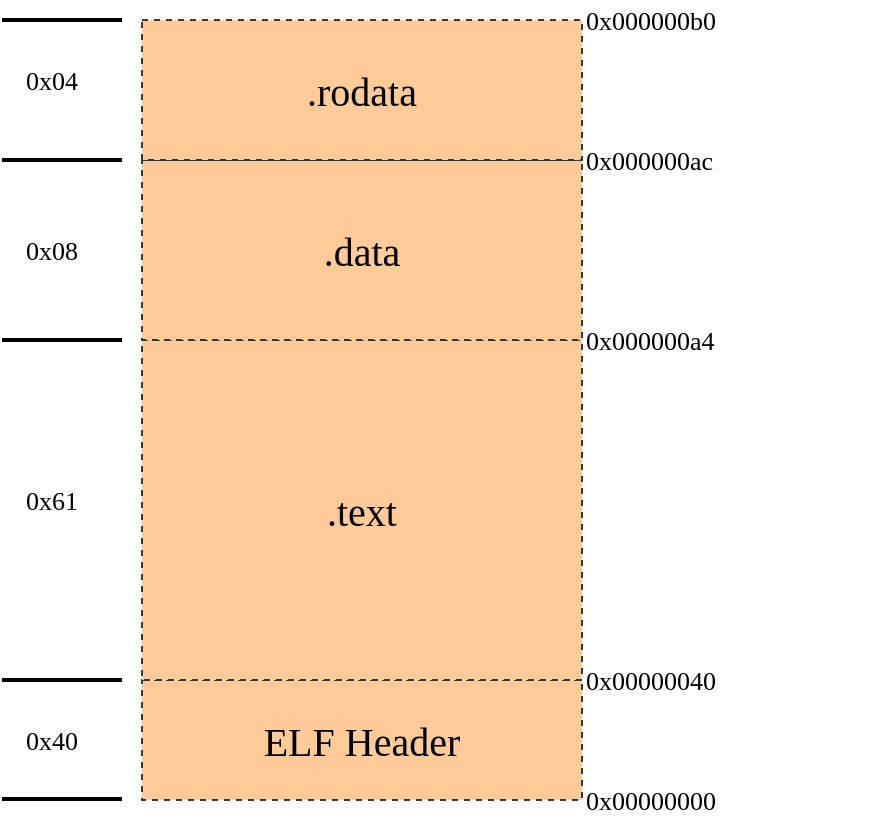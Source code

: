 <mxfile version="14.3.0" type="github">
  <diagram id="ArbItDSfS2hNIC00Cbeu" name="Page-1">
    <mxGraphModel dx="1038" dy="1717" grid="1" gridSize="10" guides="1" tooltips="1" connect="1" arrows="1" fold="1" page="1" pageScale="1" pageWidth="827" pageHeight="1169" math="0" shadow="0">
      <root>
        <mxCell id="0" />
        <mxCell id="1" parent="0" />
        <mxCell id="q-xGUemZeF0ZS09BVwWl-1" value="&lt;font style=&quot;font-size: 20px&quot;&gt;ELF Header&lt;/font&gt;" style="rounded=0;whiteSpace=wrap;html=1;fontFamily=Comic Sans MS;fillColor=#ffcc99;strokeColor=#36393d;dashed=1;" vertex="1" parent="1">
          <mxGeometry x="310" y="220" width="220" height="60" as="geometry" />
        </mxCell>
        <mxCell id="q-xGUemZeF0ZS09BVwWl-2" value="&lt;font style=&quot;font-size: 13px&quot;&gt;0x00000000&lt;/font&gt;" style="text;html=1;strokeColor=none;fillColor=none;align=left;verticalAlign=middle;whiteSpace=wrap;rounded=0;dashed=1;fontFamily=Comic Sans MS;" vertex="1" parent="1">
          <mxGeometry x="530" y="270" width="150" height="20" as="geometry" />
        </mxCell>
        <mxCell id="q-xGUemZeF0ZS09BVwWl-3" value="" style="endArrow=none;html=1;fontFamily=Comic Sans MS;strokeWidth=2;rounded=0;" edge="1" parent="1">
          <mxGeometry width="50" height="50" relative="1" as="geometry">
            <mxPoint x="240" y="220" as="sourcePoint" />
            <mxPoint x="300" y="220" as="targetPoint" />
          </mxGeometry>
        </mxCell>
        <mxCell id="q-xGUemZeF0ZS09BVwWl-5" value="" style="endArrow=none;html=1;fontFamily=Comic Sans MS;strokeWidth=2;" edge="1" parent="1">
          <mxGeometry width="50" height="50" relative="1" as="geometry">
            <mxPoint x="240" y="279.5" as="sourcePoint" />
            <mxPoint x="300" y="279.5" as="targetPoint" />
          </mxGeometry>
        </mxCell>
        <mxCell id="q-xGUemZeF0ZS09BVwWl-7" value="&lt;font style=&quot;font-size: 13px&quot;&gt;0x40&lt;/font&gt;" style="text;html=1;strokeColor=none;fillColor=none;align=left;verticalAlign=middle;whiteSpace=wrap;rounded=0;dashed=1;fontFamily=Comic Sans MS;" vertex="1" parent="1">
          <mxGeometry x="250" y="240" width="150" height="20" as="geometry" />
        </mxCell>
        <mxCell id="q-xGUemZeF0ZS09BVwWl-9" value="&lt;span style=&quot;font-size: 20px&quot;&gt;.text&lt;/span&gt;" style="rounded=0;whiteSpace=wrap;html=1;fontFamily=Comic Sans MS;fillColor=#ffcc99;strokeColor=#36393d;dashed=1;" vertex="1" parent="1">
          <mxGeometry x="310" y="50" width="220" height="170" as="geometry" />
        </mxCell>
        <mxCell id="q-xGUemZeF0ZS09BVwWl-10" value="&lt;font style=&quot;font-size: 13px&quot;&gt;0x00000040&lt;/font&gt;" style="text;html=1;strokeColor=none;fillColor=none;align=left;verticalAlign=middle;whiteSpace=wrap;rounded=0;dashed=1;fontFamily=Comic Sans MS;" vertex="1" parent="1">
          <mxGeometry x="530" y="210" width="150" height="20" as="geometry" />
        </mxCell>
        <mxCell id="q-xGUemZeF0ZS09BVwWl-14" value="" style="endArrow=none;html=1;fontFamily=Comic Sans MS;strokeWidth=2;rounded=0;" edge="1" parent="1">
          <mxGeometry width="50" height="50" relative="1" as="geometry">
            <mxPoint x="240" y="50" as="sourcePoint" />
            <mxPoint x="300" y="50" as="targetPoint" />
          </mxGeometry>
        </mxCell>
        <mxCell id="q-xGUemZeF0ZS09BVwWl-16" value="&lt;font style=&quot;font-size: 13px&quot;&gt;0x61&lt;/font&gt;" style="text;html=1;strokeColor=none;fillColor=none;align=left;verticalAlign=middle;whiteSpace=wrap;rounded=0;dashed=1;fontFamily=Comic Sans MS;" vertex="1" parent="1">
          <mxGeometry x="250" y="120" width="150" height="20" as="geometry" />
        </mxCell>
        <mxCell id="q-xGUemZeF0ZS09BVwWl-17" value="&lt;font style=&quot;font-size: 13px&quot;&gt;0x000000a4&lt;/font&gt;" style="text;html=1;strokeColor=none;fillColor=none;align=left;verticalAlign=middle;whiteSpace=wrap;rounded=0;dashed=1;fontFamily=Comic Sans MS;" vertex="1" parent="1">
          <mxGeometry x="530" y="40" width="150" height="20" as="geometry" />
        </mxCell>
        <mxCell id="q-xGUemZeF0ZS09BVwWl-18" value="&lt;span style=&quot;font-size: 20px&quot;&gt;.data&lt;/span&gt;" style="rounded=0;whiteSpace=wrap;html=1;fontFamily=Comic Sans MS;fillColor=#ffcc99;strokeColor=#36393d;dashed=1;" vertex="1" parent="1">
          <mxGeometry x="310" y="-40" width="220" height="90" as="geometry" />
        </mxCell>
        <mxCell id="q-xGUemZeF0ZS09BVwWl-19" value="" style="endArrow=none;html=1;fontFamily=Comic Sans MS;strokeWidth=2;rounded=0;" edge="1" parent="1">
          <mxGeometry width="50" height="50" relative="1" as="geometry">
            <mxPoint x="240" y="-40" as="sourcePoint" />
            <mxPoint x="300" y="-40" as="targetPoint" />
          </mxGeometry>
        </mxCell>
        <mxCell id="q-xGUemZeF0ZS09BVwWl-20" value="&lt;font style=&quot;font-size: 13px&quot;&gt;0x08&lt;/font&gt;" style="text;html=1;strokeColor=none;fillColor=none;align=left;verticalAlign=middle;whiteSpace=wrap;rounded=0;dashed=1;fontFamily=Comic Sans MS;" vertex="1" parent="1">
          <mxGeometry x="250" y="-5" width="150" height="20" as="geometry" />
        </mxCell>
        <mxCell id="q-xGUemZeF0ZS09BVwWl-21" value="&lt;font style=&quot;font-size: 13px&quot;&gt;0x000000ac&lt;/font&gt;" style="text;html=1;strokeColor=none;fillColor=none;align=left;verticalAlign=middle;whiteSpace=wrap;rounded=0;dashed=1;fontFamily=Comic Sans MS;" vertex="1" parent="1">
          <mxGeometry x="530" y="-50" width="150" height="20" as="geometry" />
        </mxCell>
        <mxCell id="q-xGUemZeF0ZS09BVwWl-22" value="&lt;span style=&quot;font-size: 20px&quot;&gt;.rodata&lt;/span&gt;" style="rounded=0;whiteSpace=wrap;html=1;fontFamily=Comic Sans MS;fillColor=#ffcc99;strokeColor=#36393d;dashed=1;" vertex="1" parent="1">
          <mxGeometry x="310" y="-110" width="220" height="70" as="geometry" />
        </mxCell>
        <mxCell id="q-xGUemZeF0ZS09BVwWl-23" value="" style="endArrow=none;html=1;fontFamily=Comic Sans MS;strokeWidth=2;rounded=0;" edge="1" parent="1">
          <mxGeometry width="50" height="50" relative="1" as="geometry">
            <mxPoint x="240" y="-110" as="sourcePoint" />
            <mxPoint x="300" y="-110" as="targetPoint" />
          </mxGeometry>
        </mxCell>
        <mxCell id="q-xGUemZeF0ZS09BVwWl-24" value="&lt;font style=&quot;font-size: 13px&quot;&gt;0x04&lt;/font&gt;" style="text;html=1;strokeColor=none;fillColor=none;align=left;verticalAlign=middle;whiteSpace=wrap;rounded=0;dashed=1;fontFamily=Comic Sans MS;" vertex="1" parent="1">
          <mxGeometry x="250" y="-90" width="150" height="20" as="geometry" />
        </mxCell>
        <mxCell id="q-xGUemZeF0ZS09BVwWl-25" value="&lt;font style=&quot;font-size: 13px&quot;&gt;0x000000b0&lt;/font&gt;" style="text;html=1;strokeColor=none;fillColor=none;align=left;verticalAlign=middle;whiteSpace=wrap;rounded=0;dashed=1;fontFamily=Comic Sans MS;" vertex="1" parent="1">
          <mxGeometry x="530" y="-120" width="150" height="20" as="geometry" />
        </mxCell>
      </root>
    </mxGraphModel>
  </diagram>
</mxfile>
